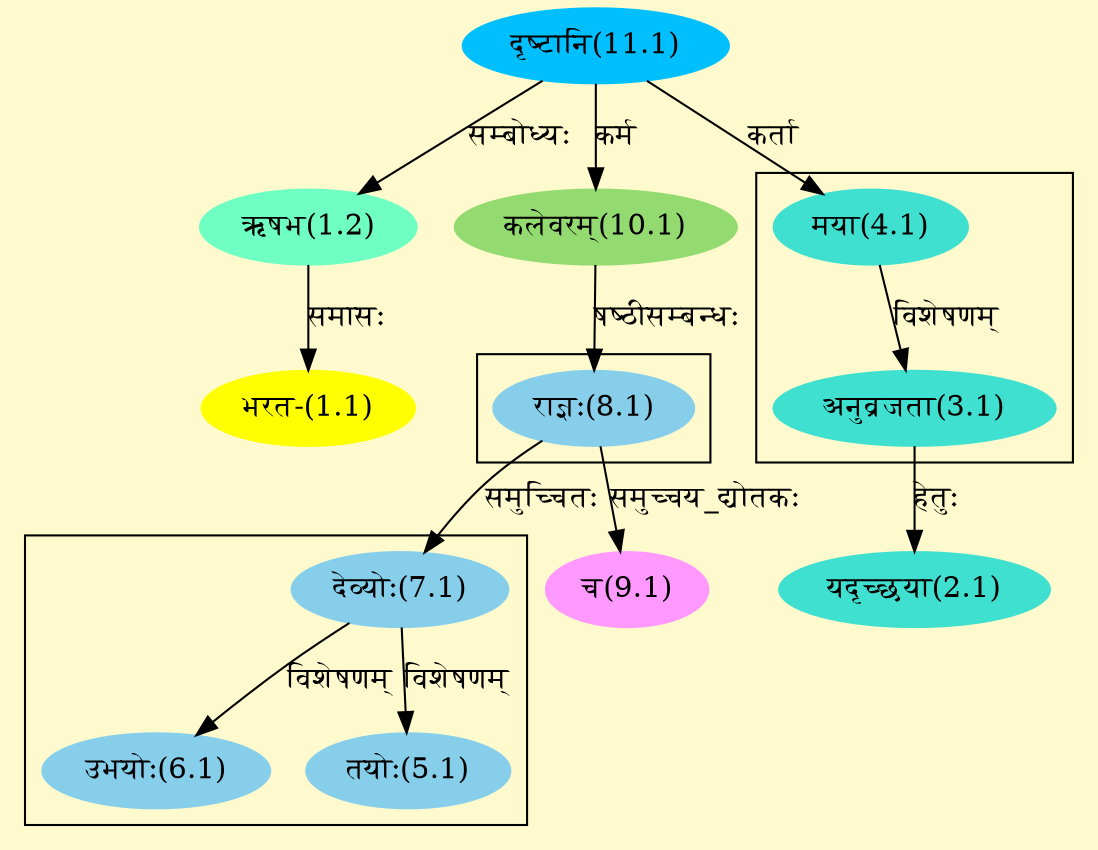 digraph G{
rankdir=BT;
 compound=true;
 bgcolor="lemonchiffon1";

subgraph cluster_1{
Node3_1 [style=filled, color="#40E0D0" label = "अनुव्रजता(3.1)"]
Node4_1 [style=filled, color="#40E0D0" label = "मया(4.1)"]

}

subgraph cluster_2{
Node5_1 [style=filled, color="#87CEEB" label = "तयोः(5.1)"]
Node7_1 [style=filled, color="#87CEEB" label = "देव्योः(7.1)"]
Node6_1 [style=filled, color="#87CEEB" label = "उभयोः(6.1)"]

}

subgraph cluster_3{
Node7_1 [style=filled, color="#87CEEB" label = "देव्योः(7.1)"]
Node8_1 [style=filled, color="#87CEEB" label = "राज्ञः(8.1)"]

}
Node1_1 [style=filled, color="#FFFF00" label = "भरत-(1.1)"]
Node1_2 [style=filled, color="#6FFFC3" label = "ऋषभ(1.2)"]
Node11_1 [style=filled, color="#00BFFF" label = "दृष्टानि(11.1)"]
Node2_1 [style=filled, color="#40E0D0" label = "यदृच्छया(2.1)"]
Node3_1 [style=filled, color="#40E0D0" label = "अनुव्रजता(3.1)"]
Node4_1 [style=filled, color="#40E0D0" label = "मया(4.1)"]
Node8_1 [style=filled, color="#87CEEB" label = "राज्ञः(8.1)"]
Node10_1 [style=filled, color="#93DB70" label = "कलेवरम्(10.1)"]
Node9_1 [style=filled, color="#FF99FF" label = "च(9.1)"]
/* Start of Relations section */

Node1_1 -> Node1_2 [  label="समासः"  dir="back" ]
Node1_2 -> Node11_1 [  label="सम्बोध्यः"  dir="back" ]
Node2_1 -> Node3_1 [  label="हेतुः"  dir="back" ]
Node3_1 -> Node4_1 [  label="विशेषणम्"  dir="back" ]
Node4_1 -> Node11_1 [  label="कर्ता"  dir="back" ]
Node5_1 -> Node7_1 [  label="विशेषणम्"  dir="back" ]
Node6_1 -> Node7_1 [  label="विशेषणम्"  dir="back" ]
Node7_1 -> Node8_1 [  label="समुच्चितः"  dir="back" ]
Node8_1 -> Node10_1 [  label="षष्ठीसम्बन्धः"  dir="back" ]
Node9_1 -> Node8_1 [  label="समुच्चय_द्योतकः"  dir="back" ]
Node10_1 -> Node11_1 [  label="कर्म"  dir="back" ]
}
